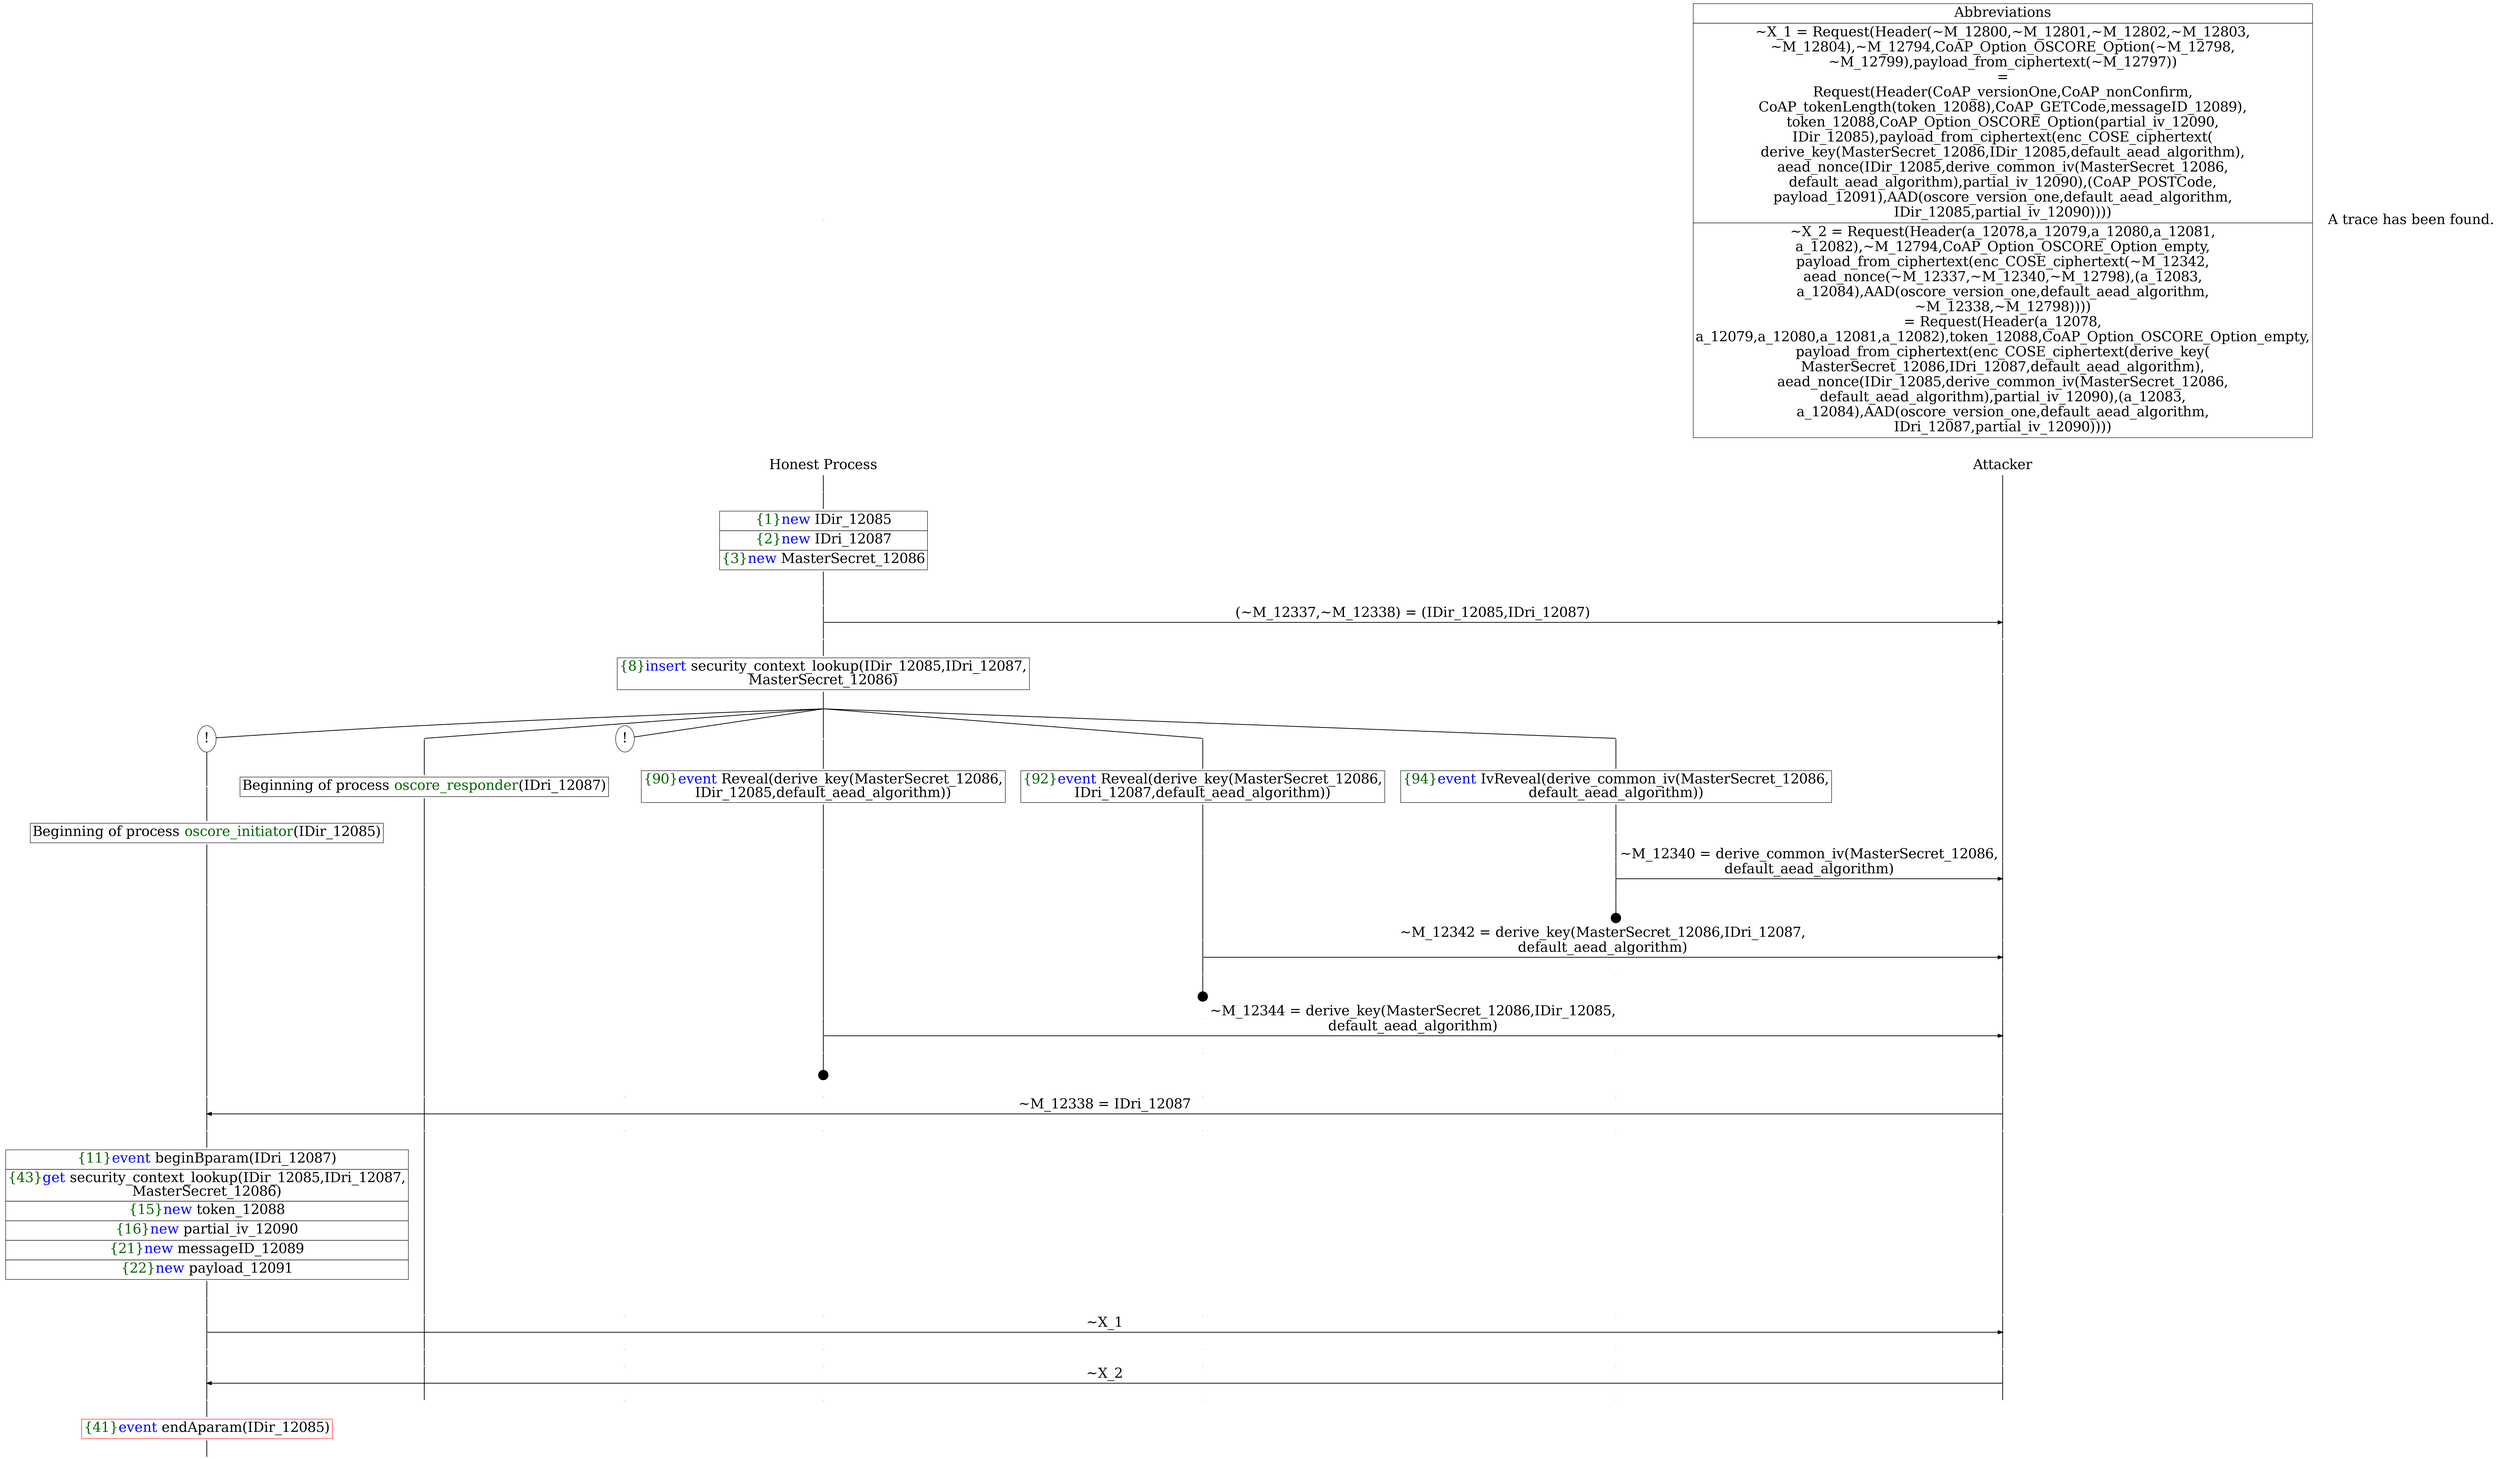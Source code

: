 digraph {
graph [ordering = out]
edge [arrowhead = none, penwidth = 1.6, fontsize = 30]
node [shape = point, width = 0, height = 0, fontsize = 30]
Trace<br/>
[label = <A trace has been found.<br/>
>, shape = plaintext]
P0__0 [label = "Honest Process", shape = plaintext]
P__0 [label = "Attacker", shape = plaintext]
Trace -> P0__0 [label = "", style = invisible, weight = 100]{rank = same; P0__0 P__0}
P0__0 -> P0__1 [label = <>, weight = 100]
P0__1 -> P0__2 [label = <>, weight = 100]
P0__2 [shape = plaintext, label = <<TABLE BORDER="0" CELLBORDER="1" CELLSPACING="0" CELLPADDING="4"> <TR><TD><FONT COLOR="darkgreen">{1}</FONT><FONT COLOR="blue">new </FONT>IDir_12085</TD></TR><TR><TD><FONT COLOR="darkgreen">{2}</FONT><FONT COLOR="blue">new </FONT>IDri_12087</TD></TR><TR><TD><FONT COLOR="darkgreen">{3}</FONT><FONT COLOR="blue">new </FONT>MasterSecret_12086</TD></TR></TABLE>>]
P0__2 -> P0__3 [label = <>, weight = 100]
P0__3 -> P0__4 [label = <>, weight = 100]
P__0 -> P__1 [label = <>, weight = 100]
{rank = same; P__1 P0__4}
P0__4 -> P0__5 [label = <>, weight = 100]
P__1 -> P__2 [label = <>, weight = 100]
{rank = same; P__2 P0__5}
P0__5 -> P__2 [label = <(~M_12337,~M_12338) = (IDir_12085,IDri_12087)>, arrowhead = normal]
P0__5 -> P0__6 [label = <>, weight = 100]
P__2 -> P__3 [label = <>, weight = 100]
{rank = same; P__3 P0__6}
P0__6 -> P0__7 [label = <>, weight = 100]
P0__7 [shape = plaintext, label = <<TABLE BORDER="0" CELLBORDER="1" CELLSPACING="0" CELLPADDING="4"> <TR><TD><FONT COLOR="darkgreen">{8}</FONT><FONT COLOR="blue">insert </FONT>security_context_lookup(IDir_12085,IDri_12087,<br/>
MasterSecret_12086)</TD></TR></TABLE>>]
P0__7 -> P0__8 [label = <>, weight = 100]
P__3 -> P__4 [label = <>, weight = 100]
{rank = same; P__4 P0__7}
/*RPar */
P0__8 -> P0_5__8 [label = <>]
P0__8 -> P0_4__8 [label = <>]
P0__8 -> P0_3__8 [label = <>]
P0__8 -> P0_2__8 [label = <>]
P0__8 -> P0_1__8 [label = <>]
P0__8 -> P0_0__8 [label = <>]
P0__8 [label = "", fixedsize = false, width = 0, height = 0, shape = none]
{rank = same; P0_0__8 P0_1__8 P0_2__8 P0_3__8 P0_4__8 P0_5__8}
P0_0__8 -> P0_0__9 [label = <>, weight = 100]
P0_0__9 [shape = plaintext, label = <<TABLE BORDER="0" CELLBORDER="1" CELLSPACING="0" CELLPADDING="4"> <TR><TD><FONT COLOR="darkgreen">{94}</FONT><FONT COLOR="blue">event</FONT> IvReveal(derive_common_iv(MasterSecret_12086,<br/>
default_aead_algorithm))</TD></TR></TABLE>>]
P0_0__9 -> P0_0__10 [label = <>, weight = 100]
P0_0__10 -> P0_0__11 [label = <>, weight = 100]
P__4 -> P__5 [label = <>, weight = 100]
{rank = same; P__5 P0_0__11}
P0_0__11 -> P0_0__12 [label = <>, weight = 100]
P__5 -> P__6 [label = <>, weight = 100]
{rank = same; P__6 P0_0__12}
P0_0__12 -> P__6 [label = <~M_12340 = derive_common_iv(MasterSecret_12086,<br/>
default_aead_algorithm)>, arrowhead = normal]
P0_0__12 -> P0_0__13 [label = <>, weight = 100]
P__6 -> P__7 [label = <>, weight = 100]
{rank = same; P__7 P0_0__13}
P0_0__14 [label = "", width = 0.3, height = 0.3]
P0_0__13 -> P0_0__14 [label = <>, weight = 100]
P0_1__8 -> P0_1__9 [label = <>, weight = 100]
P0_1__9 [shape = plaintext, label = <<TABLE BORDER="0" CELLBORDER="1" CELLSPACING="0" CELLPADDING="4"> <TR><TD><FONT COLOR="darkgreen">{92}</FONT><FONT COLOR="blue">event</FONT> Reveal(derive_key(MasterSecret_12086,<br/>
IDri_12087,default_aead_algorithm))</TD></TR></TABLE>>]
P0_1__9 -> P0_1__10 [label = <>, weight = 100]
P0_1__10 -> P0_1__11 [label = <>, weight = 100]
P0_0__15 [label = "", style = invisible]
P0_0__14 -> P0_0__15 [label = <>, weight = 100, style = invisible]
P__7 -> P__8 [label = <>, weight = 100]
{rank = same; P__8 P0_0__15 P0_1__11}
P0_1__11 -> P0_1__12 [label = <>, weight = 100]
P__8 -> P__9 [label = <>, weight = 100]
{rank = same; P__9 P0_1__12}
P0_1__12 -> P__9 [label = <~M_12342 = derive_key(MasterSecret_12086,IDri_12087,<br/>
default_aead_algorithm)>, arrowhead = normal]
P0_1__12 -> P0_1__13 [label = <>, weight = 100]
P0_0__16 [label = "", style = invisible]
P0_0__15 -> P0_0__16 [label = <>, weight = 100, style = invisible]
P__9 -> P__10 [label = <>, weight = 100]
{rank = same; P__10 P0_0__16 P0_1__13}
P0_1__14 [label = "", width = 0.3, height = 0.3]
P0_1__13 -> P0_1__14 [label = <>, weight = 100]
P0_2__8 -> P0_2__9 [label = <>, weight = 100]
P0_2__9 [shape = plaintext, label = <<TABLE BORDER="0" CELLBORDER="1" CELLSPACING="0" CELLPADDING="4"> <TR><TD><FONT COLOR="darkgreen">{90}</FONT><FONT COLOR="blue">event</FONT> Reveal(derive_key(MasterSecret_12086,<br/>
IDir_12085,default_aead_algorithm))</TD></TR></TABLE>>]
P0_2__9 -> P0_2__10 [label = <>, weight = 100]
P0_2__10 -> P0_2__11 [label = <>, weight = 100]
P0_1__15 [label = "", style = invisible]
P0_1__14 -> P0_1__15 [label = <>, weight = 100, style = invisible]
P0_0__17 [label = "", style = invisible]
P0_0__16 -> P0_0__17 [label = <>, weight = 100, style = invisible]
P__10 -> P__11 [label = <>, weight = 100]
{rank = same; P__11 P0_0__17 P0_1__15 P0_2__11}
P0_2__11 -> P0_2__12 [label = <>, weight = 100]
P__11 -> P__12 [label = <>, weight = 100]
{rank = same; P__12 P0_2__12}
P0_2__12 -> P__12 [label = <~M_12344 = derive_key(MasterSecret_12086,IDir_12085,<br/>
default_aead_algorithm)>, arrowhead = normal]
P0_2__12 -> P0_2__13 [label = <>, weight = 100]
P0_1__16 [label = "", style = invisible]
P0_1__15 -> P0_1__16 [label = <>, weight = 100, style = invisible]
P0_0__18 [label = "", style = invisible]
P0_0__17 -> P0_0__18 [label = <>, weight = 100, style = invisible]
P__12 -> P__13 [label = <>, weight = 100]
{rank = same; P__13 P0_0__18 P0_1__16 P0_2__13}
P0_2__14 [label = "", width = 0.3, height = 0.3]
P0_2__13 -> P0_2__14 [label = <>, weight = 100]
P0_3__8 [label = "!", shape = ellipse]
P0_4__8 -> P0_4__9 [label = <>, weight = 100]
P0_4__9 [shape = plaintext, label = <<TABLE BORDER="0" CELLBORDER="1" CELLSPACING="0" CELLPADDING="4"> <TR><TD>Beginning of process <FONT COLOR="darkgreen">oscore_responder</FONT>(IDri_12087)<br/>
</TD></TR></TABLE>>]
P0_4__9 -> P0_4__10 [label = <>, weight = 100]
P0_5__8 [label = "!", shape = ellipse]
P0_5_0__8 [label = "", fixedsize = false, width = 0, height = 0, shape = none]
P0_5__8 -> P0_5_0__8 [label = <>, weight = 100]
P0_5_0__8 -> P0_5_0__9 [label = <>, weight = 100]
P0_5_0__9 [shape = plaintext, label = <<TABLE BORDER="0" CELLBORDER="1" CELLSPACING="0" CELLPADDING="4"> <TR><TD>Beginning of process <FONT COLOR="darkgreen">oscore_initiator</FONT>(IDir_12085)<br/>
</TD></TR></TABLE>>]
P0_5_0__9 -> P0_5_0__10 [label = <>, weight = 100]
P0_5_0__10 -> P0_5_0__11 [label = <>, weight = 100]
P0_4__10 -> P0_4__11 [label = <>, weight = 100]
P0_3__9 [label = "", style = invisible]
P0_3__8 -> P0_3__9 [label = <>, weight = 100, style = invisible]
P0_2__15 [label = "", style = invisible]
P0_2__14 -> P0_2__15 [label = <>, weight = 100, style = invisible]
P0_1__17 [label = "", style = invisible]
P0_1__16 -> P0_1__17 [label = <>, weight = 100, style = invisible]
P0_0__19 [label = "", style = invisible]
P0_0__18 -> P0_0__19 [label = <>, weight = 100, style = invisible]
P__13 -> P__14 [label = <>, weight = 100]
{rank = same; P__14 P0_0__19 P0_1__17 P0_2__15 P0_3__9 P0_4__11 P0_5_0__11}
P0_5_0__11 -> P0_5_0__12 [label = <>, weight = 100]
P__14 -> P__15 [label = <>, weight = 100]
{rank = same; P__15 P0_5_0__12}
P0_5_0__12 -> P__15 [label = <~M_12338 = IDri_12087>, dir = back, arrowhead = normal]
P0_5_0__12 -> P0_5_0__13 [label = <>, weight = 100]
P0_4__11 -> P0_4__12 [label = <>, weight = 100]
P0_3__10 [label = "", style = invisible]
P0_3__9 -> P0_3__10 [label = <>, weight = 100, style = invisible]
P0_2__16 [label = "", style = invisible]
P0_2__15 -> P0_2__16 [label = <>, weight = 100, style = invisible]
P0_1__18 [label = "", style = invisible]
P0_1__17 -> P0_1__18 [label = <>, weight = 100, style = invisible]
P0_0__20 [label = "", style = invisible]
P0_0__19 -> P0_0__20 [label = <>, weight = 100, style = invisible]
P__15 -> P__16 [label = <>, weight = 100]
{rank = same; P__16 P0_0__20 P0_1__18 P0_2__16 P0_3__10 P0_4__12 P0_5_0__13}
P0_5_0__13 -> P0_5_0__14 [label = <>, weight = 100]
P0_5_0__14 [shape = plaintext, label = <<TABLE BORDER="0" CELLBORDER="1" CELLSPACING="0" CELLPADDING="4"> <TR><TD><FONT COLOR="darkgreen">{11}</FONT><FONT COLOR="blue">event</FONT> beginBparam(IDri_12087)</TD></TR><TR><TD><FONT COLOR="darkgreen">{43}</FONT><FONT COLOR="blue">get </FONT>security_context_lookup(IDir_12085,IDri_12087,<br/>
MasterSecret_12086)</TD></TR><TR><TD><FONT COLOR="darkgreen">{15}</FONT><FONT COLOR="blue">new </FONT>token_12088</TD></TR><TR><TD><FONT COLOR="darkgreen">{16}</FONT><FONT COLOR="blue">new </FONT>partial_iv_12090</TD></TR><TR><TD><FONT COLOR="darkgreen">{21}</FONT><FONT COLOR="blue">new </FONT>messageID_12089</TD></TR><TR><TD><FONT COLOR="darkgreen">{22}</FONT><FONT COLOR="blue">new </FONT>payload_12091</TD></TR></TABLE>>]
P0_5_0__14 -> P0_5_0__15 [label = <>, weight = 100]
P__16 -> P__17 [label = <>, weight = 100]
{rank = same; P__17 P0_5_0__14}
P0_5_0__15 -> P0_5_0__16 [label = <>, weight = 100]
P0_4__12 -> P0_4__13 [label = <>, weight = 100]
P0_3__11 [label = "", style = invisible]
P0_3__10 -> P0_3__11 [label = <>, weight = 100, style = invisible]
P0_2__17 [label = "", style = invisible]
P0_2__16 -> P0_2__17 [label = <>, weight = 100, style = invisible]
P0_1__19 [label = "", style = invisible]
P0_1__18 -> P0_1__19 [label = <>, weight = 100, style = invisible]
P0_0__21 [label = "", style = invisible]
P0_0__20 -> P0_0__21 [label = <>, weight = 100, style = invisible]
P__17 -> P__18 [label = <>, weight = 100]
{rank = same; P__18 P0_0__21 P0_1__19 P0_2__17 P0_3__11 P0_4__13 P0_5_0__16}
P0_5_0__16 -> P0_5_0__17 [label = <>, weight = 100]
P__18 -> P__19 [label = <>, weight = 100]
{rank = same; P__19 P0_5_0__17}
P0_5_0__17 -> P__19 [label = <~X_1>, arrowhead = normal]
P0_5_0__17 -> P0_5_0__18 [label = <>, weight = 100]
P0_4__13 -> P0_4__14 [label = <>, weight = 100]
P0_3__12 [label = "", style = invisible]
P0_3__11 -> P0_3__12 [label = <>, weight = 100, style = invisible]
P0_2__18 [label = "", style = invisible]
P0_2__17 -> P0_2__18 [label = <>, weight = 100, style = invisible]
P0_1__20 [label = "", style = invisible]
P0_1__19 -> P0_1__20 [label = <>, weight = 100, style = invisible]
P0_0__22 [label = "", style = invisible]
P0_0__21 -> P0_0__22 [label = <>, weight = 100, style = invisible]
P__19 -> P__20 [label = <>, weight = 100]
{rank = same; P__20 P0_0__22 P0_1__20 P0_2__18 P0_3__12 P0_4__14 P0_5_0__18}
P0_5_0__18 -> P0_5_0__19 [label = <>, weight = 100]
P0_4__14 -> P0_4__15 [label = <>, weight = 100]
P0_3__13 [label = "", style = invisible]
P0_3__12 -> P0_3__13 [label = <>, weight = 100, style = invisible]
P0_2__19 [label = "", style = invisible]
P0_2__18 -> P0_2__19 [label = <>, weight = 100, style = invisible]
P0_1__21 [label = "", style = invisible]
P0_1__20 -> P0_1__21 [label = <>, weight = 100, style = invisible]
P0_0__23 [label = "", style = invisible]
P0_0__22 -> P0_0__23 [label = <>, weight = 100, style = invisible]
P__20 -> P__21 [label = <>, weight = 100]
{rank = same; P__21 P0_0__23 P0_1__21 P0_2__19 P0_3__13 P0_4__15 P0_5_0__19}
P0_5_0__19 -> P0_5_0__20 [label = <>, weight = 100]
P__21 -> P__22 [label = <>, weight = 100]
{rank = same; P__22 P0_5_0__20}
P0_5_0__20 -> P__22 [label = <~X_2>, dir = back, arrowhead = normal]
P0_5_0__20 -> P0_5_0__21 [label = <>, weight = 100]
P0_4__15 -> P0_4__16 [label = <>, weight = 100]
P0_3__14 [label = "", style = invisible]
P0_3__13 -> P0_3__14 [label = <>, weight = 100, style = invisible]
P0_2__20 [label = "", style = invisible]
P0_2__19 -> P0_2__20 [label = <>, weight = 100, style = invisible]
P0_1__22 [label = "", style = invisible]
P0_1__21 -> P0_1__22 [label = <>, weight = 100, style = invisible]
P0_0__24 [label = "", style = invisible]
P0_0__23 -> P0_0__24 [label = <>, weight = 100, style = invisible]
P__22 -> P__23 [label = <>, weight = 100]
{rank = same; P__23 P0_0__24 P0_1__22 P0_2__20 P0_3__14 P0_4__16 P0_5_0__21}
P0_5_0__21 -> P0_5_0__22 [label = <>, weight = 100]
P0_5_0__22 [color = red, shape = plaintext, label = <<TABLE BORDER="0" CELLBORDER="1" CELLSPACING="0" CELLPADDING="4"> <TR><TD><FONT COLOR="darkgreen">{41}</FONT><FONT COLOR="blue">event</FONT> endAparam(IDir_12085)</TD></TR></TABLE>>]
P0_5_0__22 -> P0_5_0__23 [label = <>, weight = 100]
Abbrev [shape = plaintext, label = <<TABLE BORDER="0" CELLBORDER="1" CELLSPACING="0" CELLPADDING="4"><TR> <TD> Abbreviations </TD></TR><TR><TD>~X_1 = Request(Header(~M_12800,~M_12801,~M_12802,~M_12803,<br/>
~M_12804),~M_12794,CoAP_Option_OSCORE_Option(~M_12798,<br/>
~M_12799),payload_from_ciphertext(~M_12797))<br/>
=<br/>
Request(Header(CoAP_versionOne,CoAP_nonConfirm,<br/>
CoAP_tokenLength(token_12088),CoAP_GETCode,messageID_12089),<br/>
token_12088,CoAP_Option_OSCORE_Option(partial_iv_12090,<br/>
IDir_12085),payload_from_ciphertext(enc_COSE_ciphertext(<br/>
derive_key(MasterSecret_12086,IDir_12085,default_aead_algorithm),<br/>
aead_nonce(IDir_12085,derive_common_iv(MasterSecret_12086,<br/>
default_aead_algorithm),partial_iv_12090),(CoAP_POSTCode,<br/>
payload_12091),AAD(oscore_version_one,default_aead_algorithm,<br/>
IDir_12085,partial_iv_12090))))</TD></TR><TR><TD>~X_2 = Request(Header(a_12078,a_12079,a_12080,a_12081,<br/>
a_12082),~M_12794,CoAP_Option_OSCORE_Option_empty,<br/>
payload_from_ciphertext(enc_COSE_ciphertext(~M_12342,<br/>
aead_nonce(~M_12337,~M_12340,~M_12798),(a_12083,<br/>
a_12084),AAD(oscore_version_one,default_aead_algorithm,<br/>
~M_12338,~M_12798))))<br/>
= Request(Header(a_12078,<br/>
a_12079,a_12080,a_12081,a_12082),token_12088,CoAP_Option_OSCORE_Option_empty,<br/>
payload_from_ciphertext(enc_COSE_ciphertext(derive_key(<br/>
MasterSecret_12086,IDri_12087,default_aead_algorithm),<br/>
aead_nonce(IDir_12085,derive_common_iv(MasterSecret_12086,<br/>
default_aead_algorithm),partial_iv_12090),(a_12083,<br/>
a_12084),AAD(oscore_version_one,default_aead_algorithm,<br/>
IDri_12087,partial_iv_12090))))</TD></TR></TABLE>>]Abbrev -> P__0 [style = invisible, weight =100]}
